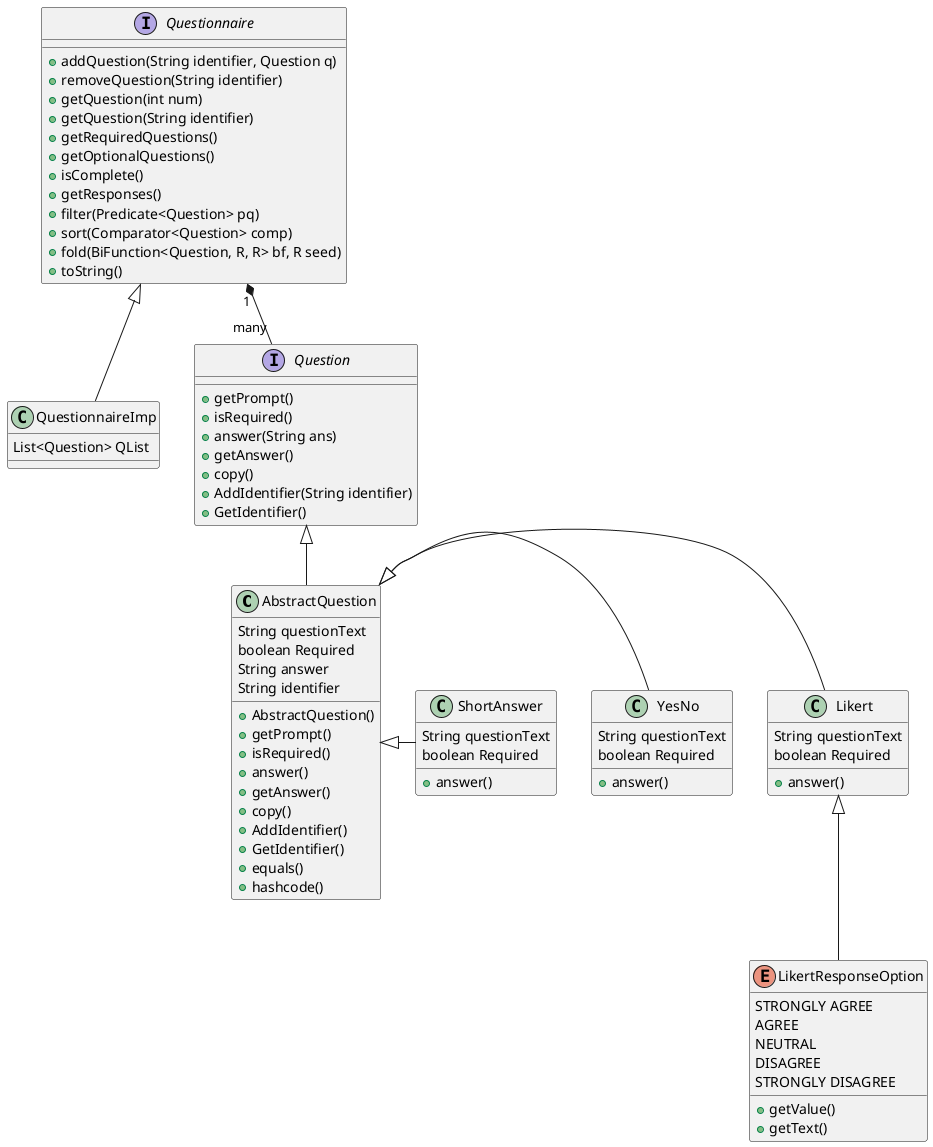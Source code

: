 @startuml
'https://plantuml.com/class-diagram

abstract class AbstractQuestion
class Likert
class ShortAnswer
class YesNo
class QuestionnaireImp
interface Question
interface Questionnaire
enum LikertResponseOption

Question <|-- AbstractQuestion
Questionnaire <|-- QuestionnaireImp

AbstractQuestion <|- Likert
AbstractQuestion <|- YesNo
AbstractQuestion <|- ShortAnswer

Likert <|-- LikertResponseOption
Questionnaire "1" *-- "many" Question

interface Question {
+ getPrompt()
+ isRequired()
+ answer(String ans)
+ getAnswer()
+ copy()
+ AddIdentifier(String identifier)
+ GetIdentifier()
}

interface Questionnaire {
+ addQuestion(String identifier, Question q)
+ removeQuestion(String identifier)
+ getQuestion(int num)
+ getQuestion(String identifier)
+ getRequiredQuestions()
+ getOptionalQuestions()
+ isComplete()
+ getResponses()
+ filter(Predicate<Question> pq)
+ sort(Comparator<Question> comp)
+ fold(BiFunction<Question, R, R> bf, R seed)
+ toString()
}

class QuestionnaireImp {
List<Question> QList
}

class AbstractQuestion {
String questionText
boolean Required
String answer
String identifier
+ AbstractQuestion()
+ getPrompt()
+ isRequired()
+ answer()
+ getAnswer()
+ copy()
+ AddIdentifier()
+ GetIdentifier()
+ equals()
+ hashcode()
}

class Likert {
String questionText
boolean Required
+ answer()
}

class YesNo {
String questionText
boolean Required
+ answer()
}

class ShortAnswer {
String questionText
boolean Required
+ answer()
}

enum LikertResponseOption {
STRONGLY AGREE
AGREE
NEUTRAL
DISAGREE
STRONGLY DISAGREE
+ getValue()
+ getText()
}

@enduml